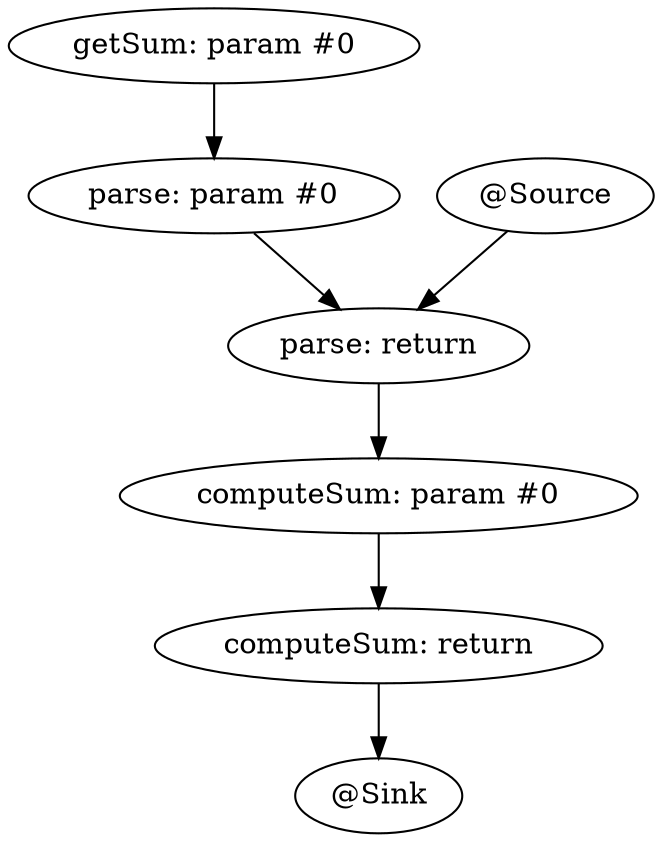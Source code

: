 digraph contract {
getSumParam0[label = "getSum: param \#0"];
parseParam0[label = "parse: param \#0"];
parseReturn[label = "parse: return"];
computeSumParam0[label = "computeSum: param \#0"];
computeSumReturn[label = "computeSum: return"];
getSumParam0 -> parseParam0;
parseParam0 -> parseReturn;
"@Source" -> parseReturn;
parseReturn -> computeSumParam0;
computeSumParam0 -> computeSumReturn;
computeSumReturn -> "@Sink";
}
